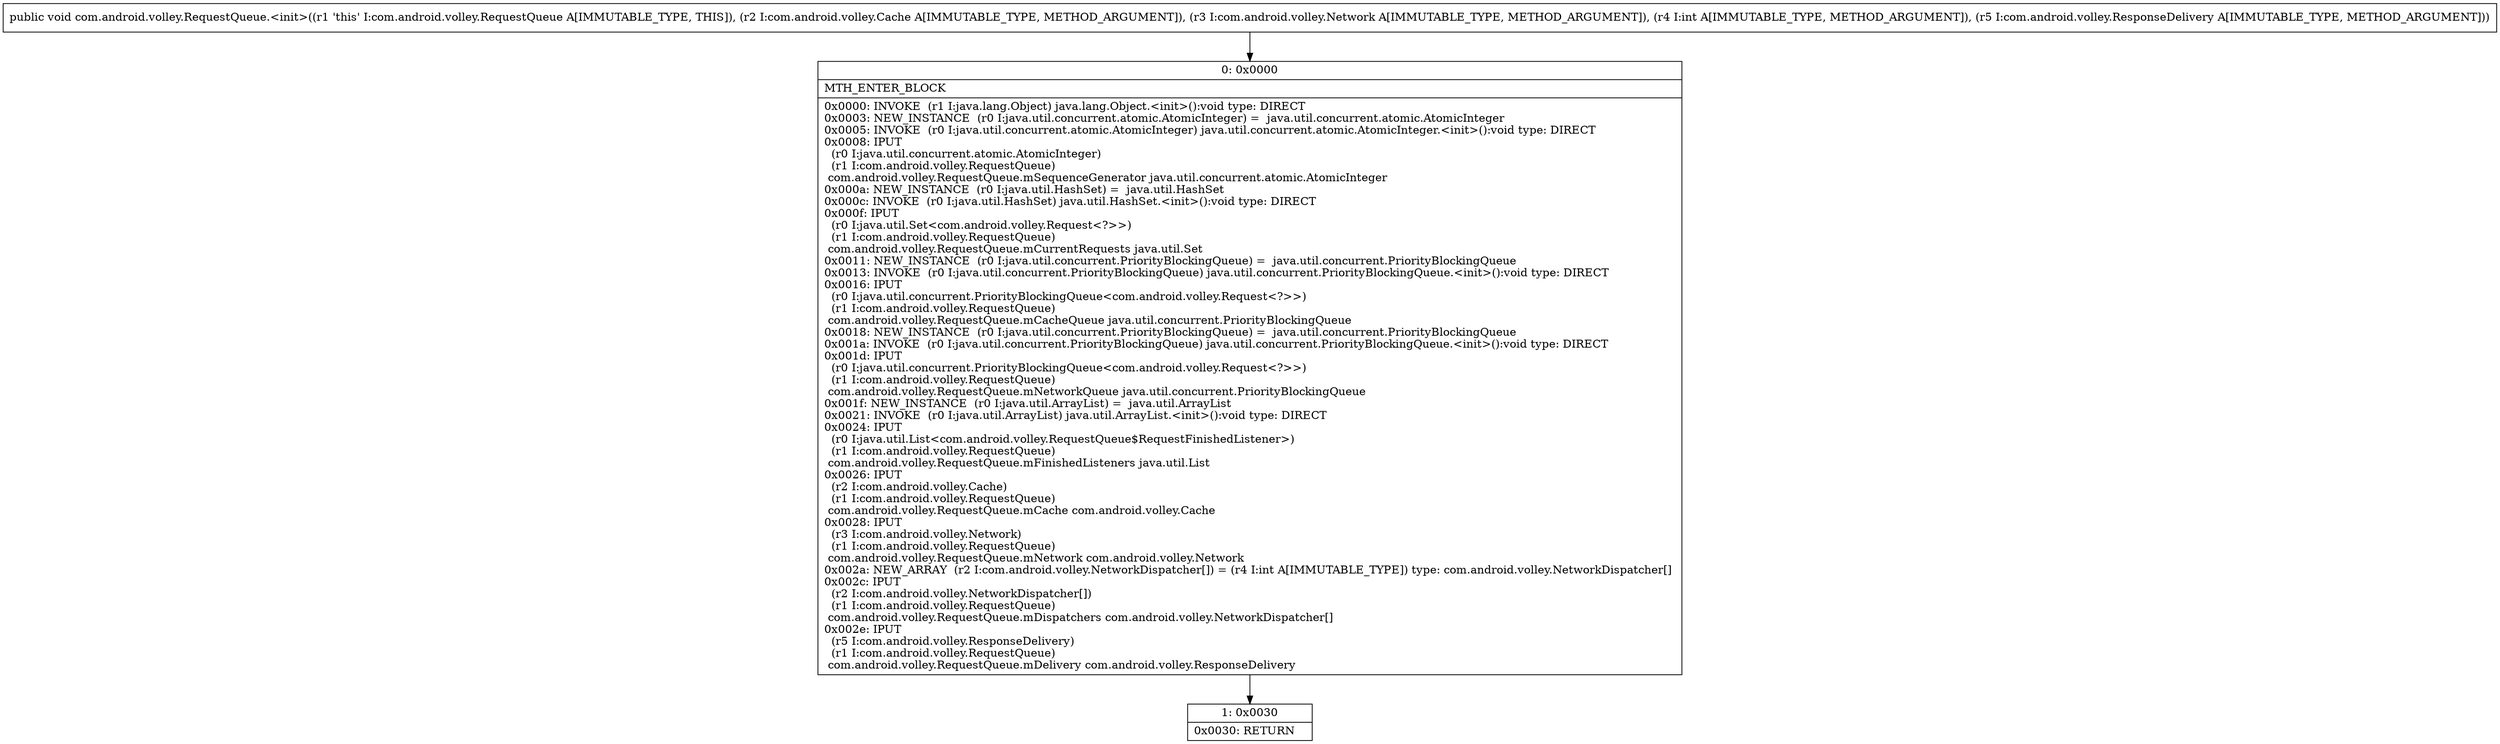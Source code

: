 digraph "CFG forcom.android.volley.RequestQueue.\<init\>(Lcom\/android\/volley\/Cache;Lcom\/android\/volley\/Network;ILcom\/android\/volley\/ResponseDelivery;)V" {
Node_0 [shape=record,label="{0\:\ 0x0000|MTH_ENTER_BLOCK\l|0x0000: INVOKE  (r1 I:java.lang.Object) java.lang.Object.\<init\>():void type: DIRECT \l0x0003: NEW_INSTANCE  (r0 I:java.util.concurrent.atomic.AtomicInteger) =  java.util.concurrent.atomic.AtomicInteger \l0x0005: INVOKE  (r0 I:java.util.concurrent.atomic.AtomicInteger) java.util.concurrent.atomic.AtomicInteger.\<init\>():void type: DIRECT \l0x0008: IPUT  \l  (r0 I:java.util.concurrent.atomic.AtomicInteger)\l  (r1 I:com.android.volley.RequestQueue)\l com.android.volley.RequestQueue.mSequenceGenerator java.util.concurrent.atomic.AtomicInteger \l0x000a: NEW_INSTANCE  (r0 I:java.util.HashSet) =  java.util.HashSet \l0x000c: INVOKE  (r0 I:java.util.HashSet) java.util.HashSet.\<init\>():void type: DIRECT \l0x000f: IPUT  \l  (r0 I:java.util.Set\<com.android.volley.Request\<?\>\>)\l  (r1 I:com.android.volley.RequestQueue)\l com.android.volley.RequestQueue.mCurrentRequests java.util.Set \l0x0011: NEW_INSTANCE  (r0 I:java.util.concurrent.PriorityBlockingQueue) =  java.util.concurrent.PriorityBlockingQueue \l0x0013: INVOKE  (r0 I:java.util.concurrent.PriorityBlockingQueue) java.util.concurrent.PriorityBlockingQueue.\<init\>():void type: DIRECT \l0x0016: IPUT  \l  (r0 I:java.util.concurrent.PriorityBlockingQueue\<com.android.volley.Request\<?\>\>)\l  (r1 I:com.android.volley.RequestQueue)\l com.android.volley.RequestQueue.mCacheQueue java.util.concurrent.PriorityBlockingQueue \l0x0018: NEW_INSTANCE  (r0 I:java.util.concurrent.PriorityBlockingQueue) =  java.util.concurrent.PriorityBlockingQueue \l0x001a: INVOKE  (r0 I:java.util.concurrent.PriorityBlockingQueue) java.util.concurrent.PriorityBlockingQueue.\<init\>():void type: DIRECT \l0x001d: IPUT  \l  (r0 I:java.util.concurrent.PriorityBlockingQueue\<com.android.volley.Request\<?\>\>)\l  (r1 I:com.android.volley.RequestQueue)\l com.android.volley.RequestQueue.mNetworkQueue java.util.concurrent.PriorityBlockingQueue \l0x001f: NEW_INSTANCE  (r0 I:java.util.ArrayList) =  java.util.ArrayList \l0x0021: INVOKE  (r0 I:java.util.ArrayList) java.util.ArrayList.\<init\>():void type: DIRECT \l0x0024: IPUT  \l  (r0 I:java.util.List\<com.android.volley.RequestQueue$RequestFinishedListener\>)\l  (r1 I:com.android.volley.RequestQueue)\l com.android.volley.RequestQueue.mFinishedListeners java.util.List \l0x0026: IPUT  \l  (r2 I:com.android.volley.Cache)\l  (r1 I:com.android.volley.RequestQueue)\l com.android.volley.RequestQueue.mCache com.android.volley.Cache \l0x0028: IPUT  \l  (r3 I:com.android.volley.Network)\l  (r1 I:com.android.volley.RequestQueue)\l com.android.volley.RequestQueue.mNetwork com.android.volley.Network \l0x002a: NEW_ARRAY  (r2 I:com.android.volley.NetworkDispatcher[]) = (r4 I:int A[IMMUTABLE_TYPE]) type: com.android.volley.NetworkDispatcher[] \l0x002c: IPUT  \l  (r2 I:com.android.volley.NetworkDispatcher[])\l  (r1 I:com.android.volley.RequestQueue)\l com.android.volley.RequestQueue.mDispatchers com.android.volley.NetworkDispatcher[] \l0x002e: IPUT  \l  (r5 I:com.android.volley.ResponseDelivery)\l  (r1 I:com.android.volley.RequestQueue)\l com.android.volley.RequestQueue.mDelivery com.android.volley.ResponseDelivery \l}"];
Node_1 [shape=record,label="{1\:\ 0x0030|0x0030: RETURN   \l}"];
MethodNode[shape=record,label="{public void com.android.volley.RequestQueue.\<init\>((r1 'this' I:com.android.volley.RequestQueue A[IMMUTABLE_TYPE, THIS]), (r2 I:com.android.volley.Cache A[IMMUTABLE_TYPE, METHOD_ARGUMENT]), (r3 I:com.android.volley.Network A[IMMUTABLE_TYPE, METHOD_ARGUMENT]), (r4 I:int A[IMMUTABLE_TYPE, METHOD_ARGUMENT]), (r5 I:com.android.volley.ResponseDelivery A[IMMUTABLE_TYPE, METHOD_ARGUMENT])) }"];
MethodNode -> Node_0;
Node_0 -> Node_1;
}

